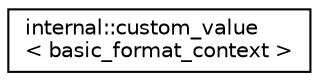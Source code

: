 digraph "Иерархия классов. Графический вид."
{
  edge [fontname="Helvetica",fontsize="10",labelfontname="Helvetica",labelfontsize="10"];
  node [fontname="Helvetica",fontsize="10",shape=record];
  rankdir="LR";
  Node0 [label="internal::custom_value\l\< basic_format_context \>",height=0.2,width=0.4,color="black", fillcolor="white", style="filled",URL="$structinternal_1_1custom__value.html"];
}
